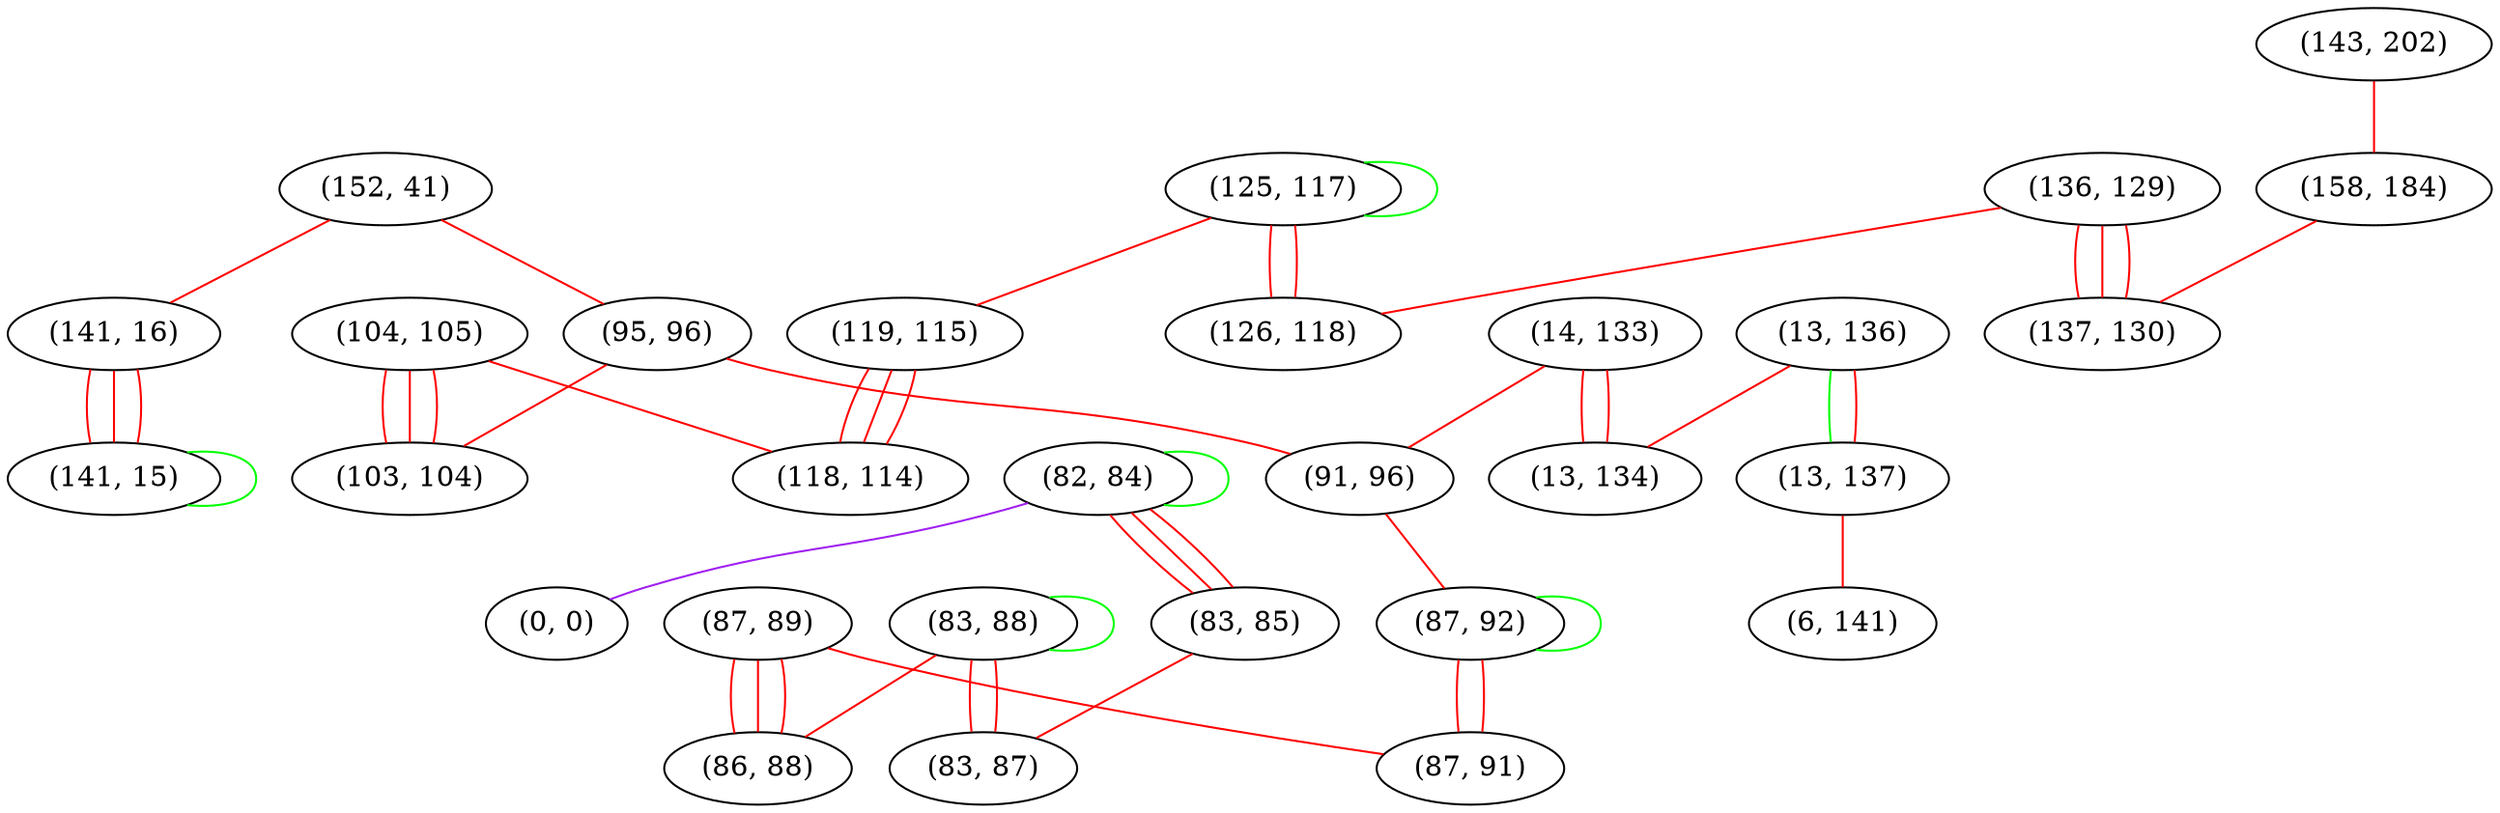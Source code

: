 graph "" {
"(152, 41)";
"(125, 117)";
"(143, 202)";
"(104, 105)";
"(13, 136)";
"(95, 96)";
"(158, 184)";
"(83, 88)";
"(14, 133)";
"(136, 129)";
"(141, 16)";
"(103, 104)";
"(82, 84)";
"(87, 89)";
"(91, 96)";
"(0, 0)";
"(86, 88)";
"(141, 15)";
"(126, 118)";
"(13, 134)";
"(13, 137)";
"(119, 115)";
"(87, 92)";
"(137, 130)";
"(118, 114)";
"(6, 141)";
"(87, 91)";
"(83, 85)";
"(83, 87)";
"(152, 41)" -- "(95, 96)"  [color=red, key=0, weight=1];
"(152, 41)" -- "(141, 16)"  [color=red, key=0, weight=1];
"(125, 117)" -- "(119, 115)"  [color=red, key=0, weight=1];
"(125, 117)" -- "(125, 117)"  [color=green, key=0, weight=2];
"(125, 117)" -- "(126, 118)"  [color=red, key=0, weight=1];
"(125, 117)" -- "(126, 118)"  [color=red, key=1, weight=1];
"(143, 202)" -- "(158, 184)"  [color=red, key=0, weight=1];
"(104, 105)" -- "(118, 114)"  [color=red, key=0, weight=1];
"(104, 105)" -- "(103, 104)"  [color=red, key=0, weight=1];
"(104, 105)" -- "(103, 104)"  [color=red, key=1, weight=1];
"(104, 105)" -- "(103, 104)"  [color=red, key=2, weight=1];
"(13, 136)" -- "(13, 134)"  [color=red, key=0, weight=1];
"(13, 136)" -- "(13, 137)"  [color=green, key=0, weight=2];
"(13, 136)" -- "(13, 137)"  [color=red, key=1, weight=1];
"(95, 96)" -- "(91, 96)"  [color=red, key=0, weight=1];
"(95, 96)" -- "(103, 104)"  [color=red, key=0, weight=1];
"(158, 184)" -- "(137, 130)"  [color=red, key=0, weight=1];
"(83, 88)" -- "(83, 88)"  [color=green, key=0, weight=2];
"(83, 88)" -- "(83, 87)"  [color=red, key=0, weight=1];
"(83, 88)" -- "(83, 87)"  [color=red, key=1, weight=1];
"(83, 88)" -- "(86, 88)"  [color=red, key=0, weight=1];
"(14, 133)" -- "(13, 134)"  [color=red, key=0, weight=1];
"(14, 133)" -- "(13, 134)"  [color=red, key=1, weight=1];
"(14, 133)" -- "(91, 96)"  [color=red, key=0, weight=1];
"(136, 129)" -- "(137, 130)"  [color=red, key=0, weight=1];
"(136, 129)" -- "(137, 130)"  [color=red, key=1, weight=1];
"(136, 129)" -- "(137, 130)"  [color=red, key=2, weight=1];
"(136, 129)" -- "(126, 118)"  [color=red, key=0, weight=1];
"(141, 16)" -- "(141, 15)"  [color=red, key=0, weight=1];
"(141, 16)" -- "(141, 15)"  [color=red, key=1, weight=1];
"(141, 16)" -- "(141, 15)"  [color=red, key=2, weight=1];
"(82, 84)" -- "(0, 0)"  [color=purple, key=0, weight=4];
"(82, 84)" -- "(82, 84)"  [color=green, key=0, weight=2];
"(82, 84)" -- "(83, 85)"  [color=red, key=0, weight=1];
"(82, 84)" -- "(83, 85)"  [color=red, key=1, weight=1];
"(82, 84)" -- "(83, 85)"  [color=red, key=2, weight=1];
"(87, 89)" -- "(87, 91)"  [color=red, key=0, weight=1];
"(87, 89)" -- "(86, 88)"  [color=red, key=0, weight=1];
"(87, 89)" -- "(86, 88)"  [color=red, key=1, weight=1];
"(87, 89)" -- "(86, 88)"  [color=red, key=2, weight=1];
"(91, 96)" -- "(87, 92)"  [color=red, key=0, weight=1];
"(141, 15)" -- "(141, 15)"  [color=green, key=0, weight=2];
"(13, 137)" -- "(6, 141)"  [color=red, key=0, weight=1];
"(119, 115)" -- "(118, 114)"  [color=red, key=0, weight=1];
"(119, 115)" -- "(118, 114)"  [color=red, key=1, weight=1];
"(119, 115)" -- "(118, 114)"  [color=red, key=2, weight=1];
"(87, 92)" -- "(87, 92)"  [color=green, key=0, weight=2];
"(87, 92)" -- "(87, 91)"  [color=red, key=0, weight=1];
"(87, 92)" -- "(87, 91)"  [color=red, key=1, weight=1];
"(83, 85)" -- "(83, 87)"  [color=red, key=0, weight=1];
}
